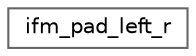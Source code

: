 digraph "Graphical Class Hierarchy"
{
 // LATEX_PDF_SIZE
  bgcolor="transparent";
  edge [fontname=Helvetica,fontsize=10,labelfontname=Helvetica,labelfontsize=10];
  node [fontname=Helvetica,fontsize=10,shape=box,height=0.2,width=0.4];
  rankdir="LR";
  Node0 [id="Node000000",label="ifm_pad_left_r",height=0.2,width=0.4,color="grey40", fillcolor="white", style="filled",URL="$structifm__pad__left__r.html",tooltip=" "];
}

